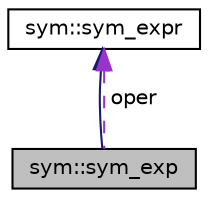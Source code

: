 digraph "sym::sym_exp"
{
  edge [fontname="Helvetica",fontsize="10",labelfontname="Helvetica",labelfontsize="10"];
  node [fontname="Helvetica",fontsize="10",shape=record];
  Node1 [label="sym::sym_exp",height=0.2,width=0.4,color="black", fillcolor="grey75", style="filled" fontcolor="black"];
  Node2 -> Node1 [dir="back",color="midnightblue",fontsize="10",style="solid",fontname="Helvetica"];
  Node2 [label="sym::sym_expr",height=0.2,width=0.4,color="black", fillcolor="white", style="filled",URL="$classsym_1_1sym__expr.html"];
  Node2 -> Node1 [dir="back",color="darkorchid3",fontsize="10",style="dashed",label=" oper" ,fontname="Helvetica"];
}
